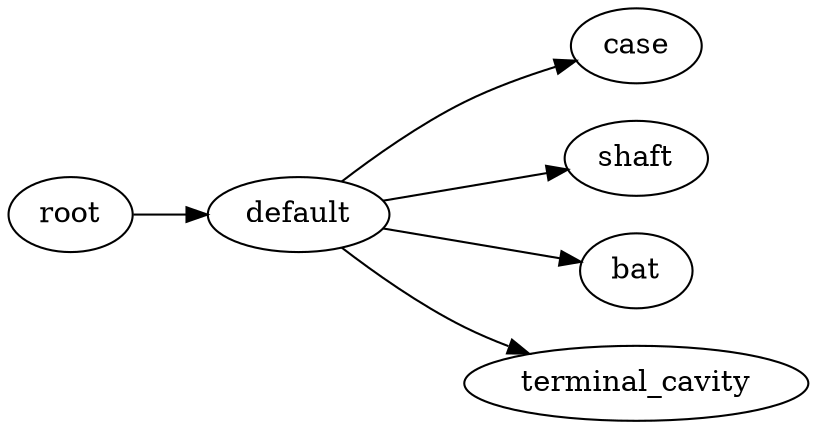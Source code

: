 digraph default {
	graph [rankdir=LR]
	root_93 [label=root href="javascript:s=&quot;\(\)\nNone&quot;; console.log(s); alert(s);"]
	default_94 [label=default href="javascript:s=&quot;\(&#x27;default&#x27;,\)\nToggleSwitchMTS103&quot;; console.log(s); alert(s);" tooltip=ToggleSwitchMTS103]
	case_95 [label=case href="javascript:s=&quot;\(&#x27;default&#x27;,\ &#x27;case&#x27;\)\nBox&quot;; console.log(s); alert(s);" tooltip=Box]
	shaft_96 [label=shaft href="javascript:s=&quot;\(&#x27;default&#x27;,\ &#x27;shaft&#x27;\)\nCylinder&quot;; console.log(s); alert(s);" tooltip=Cylinder]
	bat_97 [label=bat href="javascript:s=&quot;\(&#x27;default&#x27;,\ &#x27;bat&#x27;\)\nCylinder&quot;; console.log(s); alert(s);" tooltip=Cylinder]
	terminal_cavity_98 [label=terminal_cavity href="javascript:s=&quot;\(&#x27;default&#x27;,\ &#x27;terminal_cavity&#x27;\)\nBox&quot;; console.log(s); alert(s);" tooltip=Box]
	root_93 -> default_94
	default_94 -> case_95
	default_94 -> shaft_96
	default_94 -> bat_97
	default_94 -> terminal_cavity_98
}
